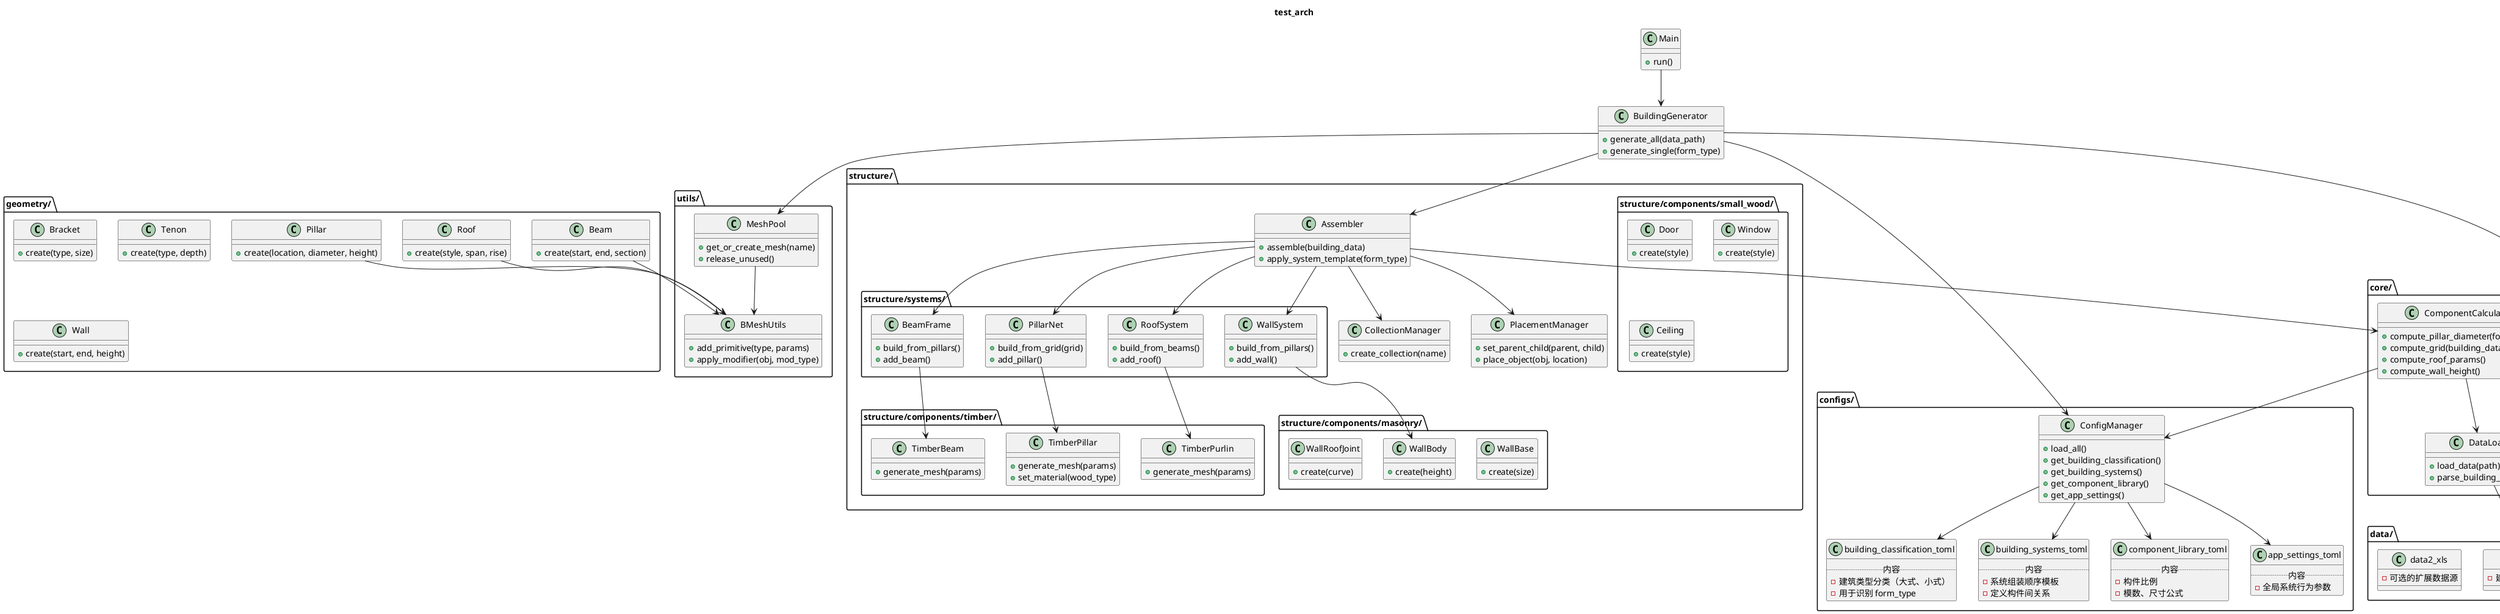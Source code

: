 @startuml test
title test_arch

' skinparam packageStyle rectangle
' skinparam backgroundColor #ffffff
' skinparam shadowing false
' skinparam classAttributeIconSize 0
' skinparam ArrowColor #999
' skinparam classBorderColor #666
' skinparam classBackgroundColor #fdfdfd

'==================================================================
' 配置层 Configs
'==================================================================
package "configs/" {
  class ConfigManager {
    +load_all()
    +get_building_classification()
    +get_building_systems()
    +get_component_library()
    +get_app_settings()
  }

  class building_classification_toml {
    .. 内容 ..
    - 建筑类型分类（大式、小式）
    - 用于识别 form_type
  }

  class building_systems_toml {
    .. 内容 ..
    - 系统组装顺序模板
    - 定义构件间关系
  }

  class component_library_toml {
    .. 内容 ..
    - 构件比例
    - 模数、尺寸公式
  }

  class app_settings_toml {
    .. 内容 ..
    - 全局系统行为参数
  }
}

ConfigManager --> building_classification_toml
ConfigManager --> building_systems_toml
ConfigManager --> component_library_toml
ConfigManager --> app_settings_toml

'==================================================================
' 数据层 Data
'==================================================================
package "data/" {
  class data_csv {
    - 建筑基础数据（CSV）
  }
  class data2_xls {
    - 可选的扩展数据源
  }
}

package "core/" {
  class DataLoader {
    +load_data(path)
    +parse_building_info(row)
  }

  class ComponentCalculator {
    +compute_pillar_diameter(form_type)
    +compute_grid(building_data)
    +compute_roof_params()
    +compute_wall_height()
  }

  DataLoader --> data_csv
  ComponentCalculator --> ConfigManager
  ComponentCalculator --> DataLoader
}

'==================================================================
' 几何层 Geometry
'==================================================================
package "geometry/" {
  class Pillar {
    +create(location, diameter, height)
  }
  class Beam {
    +create(start, end, section)
  }
  class Roof {
    +create(style, span, rise)
  }
  class Bracket {
    +create(type, size)
  }
  class Tenon {
    +create(type, depth)
  }
  class Wall {
    +create(start, end, height)
  }
}

'==================================================================
' 构件层 Structure
'==================================================================
package "structure/" {
  class Assembler {
    +assemble(building_data)
    +apply_system_template(form_type)
  }

  class CollectionManager {
    +create_collection(name)
  }

  class PlacementManager {
    +set_parent_child(parent, child)
    +place_object(obj, location)
  }

  '----------------------------------------------------------
  package "structure/systems/" {
    class PillarNet {
      +build_from_grid(grid)
      +add_pillar()
    }
    class BeamFrame {
      +build_from_pillars()
      +add_beam()
    }
    class RoofSystem {
      +build_from_beams()
      +add_roof()
    }
    class WallSystem {
      +build_from_pillars()
      +add_wall()
    }
  }

  '----------------------------------------------------------
  package "structure/components/timber/" {
    class TimberPillar {
      +generate_mesh(params)
      +set_material(wood_type)
    }
    class TimberBeam {
      +generate_mesh(params)
    }
    class TimberPurlin {
      +generate_mesh(params)
    }
  }

  package "structure/components/small_wood/" {
    class Door {
      +create(style)
    }
    class Window {
      +create(style)
    }
    class Ceiling {
      +create(style)
    }
  }

  package "structure/components/masonry/" {
    class WallBase {
      +create(size)
    }
    class WallBody {
      +create(height)
    }
    class WallRoofJoint {
      +create(curve)
    }
  }
}

Assembler --> PillarNet
Assembler --> BeamFrame
Assembler --> RoofSystem
Assembler --> WallSystem
PillarNet --> TimberPillar
BeamFrame --> TimberBeam
RoofSystem --> TimberPurlin
WallSystem --> WallBody
Assembler --> PlacementManager
Assembler --> CollectionManager
Assembler --> ComponentCalculator

'==================================================================
' 工具层 Utils
'==================================================================
package "utils/" {
  class BMeshUtils {
    +add_primitive(type, params)
    +apply_modifier(obj, mod_type)
  }

  class MeshPool {
    +get_or_create_mesh(name)
    +release_unused()
  }
}

Pillar --> BMeshUtils
Beam --> BMeshUtils
Roof --> BMeshUtils
MeshPool --> BMeshUtils

'==================================================================
' 顶层生成器
'==================================================================
class BuildingGenerator {
  +generate_all(data_path)
  +generate_single(form_type)
}

BuildingGenerator --> ConfigManager
BuildingGenerator --> DataLoader
BuildingGenerator --> Assembler
BuildingGenerator --> MeshPool

'==================================================================
' 程序入口
'==================================================================
class Main {
  +run()
}

Main --> BuildingGenerator

@enduml